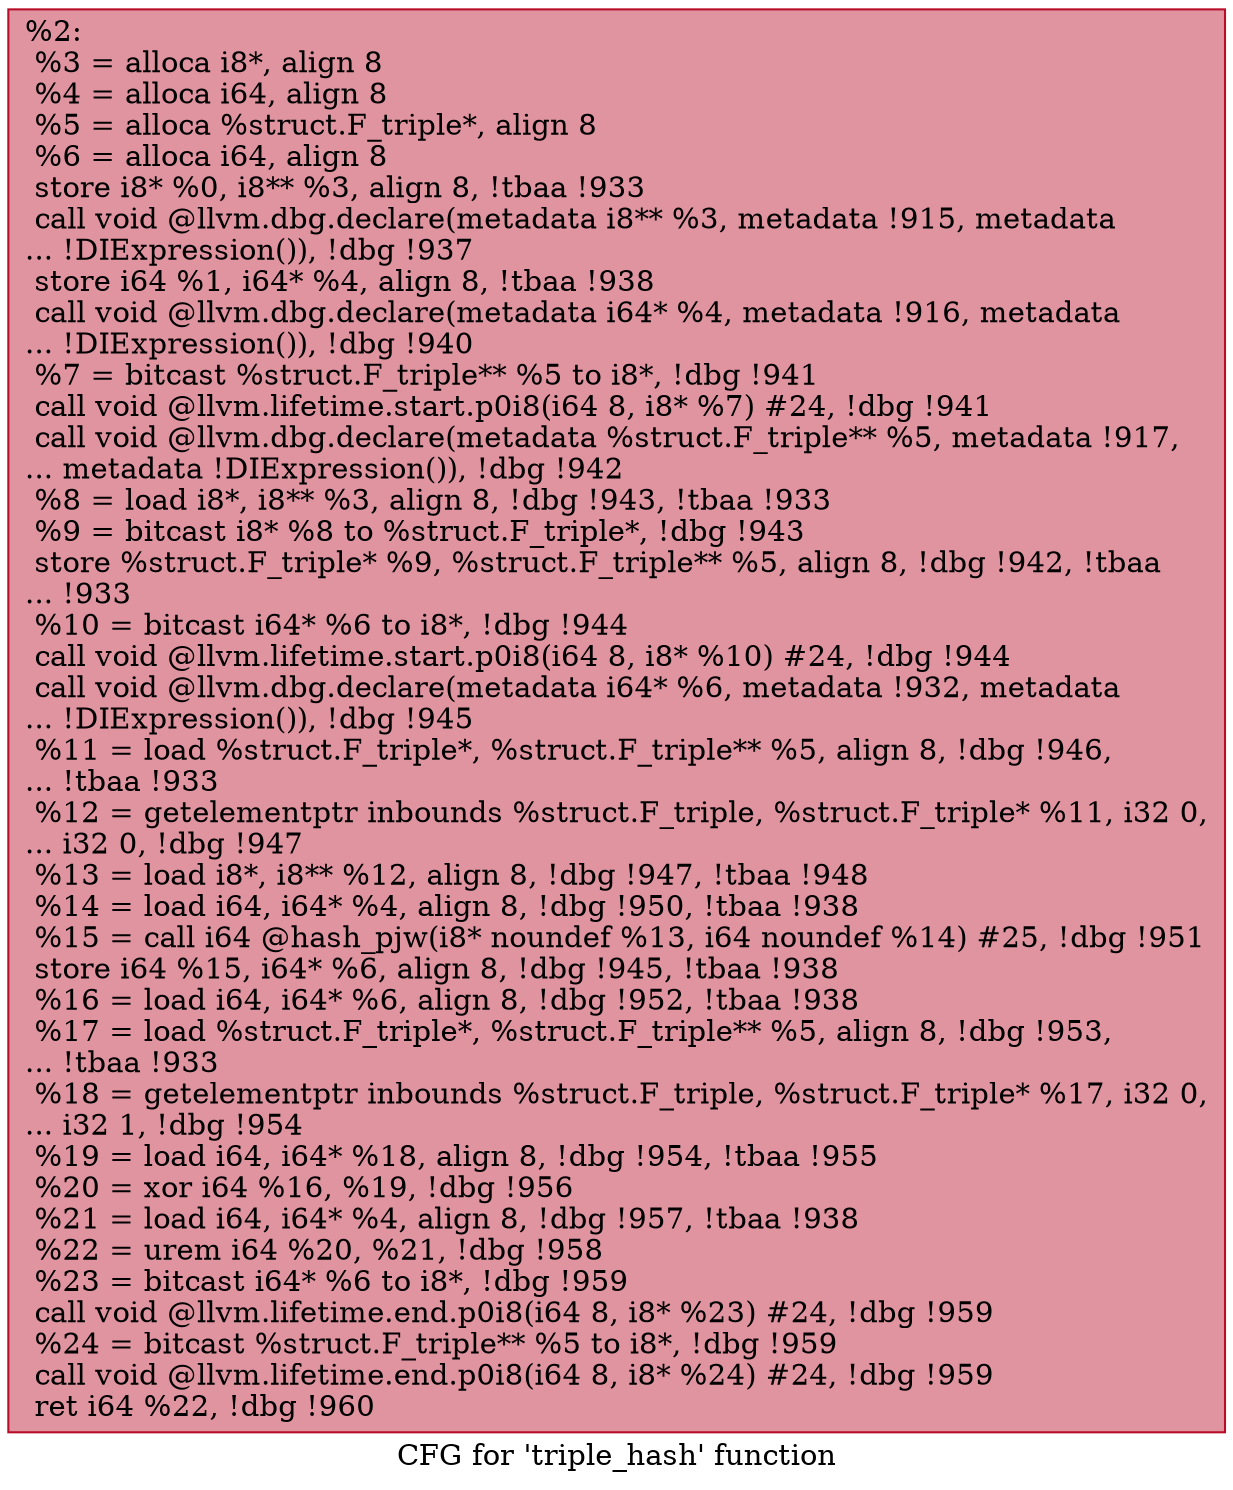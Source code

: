 digraph "CFG for 'triple_hash' function" {
	label="CFG for 'triple_hash' function";

	Node0xd1bb90 [shape=record,color="#b70d28ff", style=filled, fillcolor="#b70d2870",label="{%2:\l  %3 = alloca i8*, align 8\l  %4 = alloca i64, align 8\l  %5 = alloca %struct.F_triple*, align 8\l  %6 = alloca i64, align 8\l  store i8* %0, i8** %3, align 8, !tbaa !933\l  call void @llvm.dbg.declare(metadata i8** %3, metadata !915, metadata\l... !DIExpression()), !dbg !937\l  store i64 %1, i64* %4, align 8, !tbaa !938\l  call void @llvm.dbg.declare(metadata i64* %4, metadata !916, metadata\l... !DIExpression()), !dbg !940\l  %7 = bitcast %struct.F_triple** %5 to i8*, !dbg !941\l  call void @llvm.lifetime.start.p0i8(i64 8, i8* %7) #24, !dbg !941\l  call void @llvm.dbg.declare(metadata %struct.F_triple** %5, metadata !917,\l... metadata !DIExpression()), !dbg !942\l  %8 = load i8*, i8** %3, align 8, !dbg !943, !tbaa !933\l  %9 = bitcast i8* %8 to %struct.F_triple*, !dbg !943\l  store %struct.F_triple* %9, %struct.F_triple** %5, align 8, !dbg !942, !tbaa\l... !933\l  %10 = bitcast i64* %6 to i8*, !dbg !944\l  call void @llvm.lifetime.start.p0i8(i64 8, i8* %10) #24, !dbg !944\l  call void @llvm.dbg.declare(metadata i64* %6, metadata !932, metadata\l... !DIExpression()), !dbg !945\l  %11 = load %struct.F_triple*, %struct.F_triple** %5, align 8, !dbg !946,\l... !tbaa !933\l  %12 = getelementptr inbounds %struct.F_triple, %struct.F_triple* %11, i32 0,\l... i32 0, !dbg !947\l  %13 = load i8*, i8** %12, align 8, !dbg !947, !tbaa !948\l  %14 = load i64, i64* %4, align 8, !dbg !950, !tbaa !938\l  %15 = call i64 @hash_pjw(i8* noundef %13, i64 noundef %14) #25, !dbg !951\l  store i64 %15, i64* %6, align 8, !dbg !945, !tbaa !938\l  %16 = load i64, i64* %6, align 8, !dbg !952, !tbaa !938\l  %17 = load %struct.F_triple*, %struct.F_triple** %5, align 8, !dbg !953,\l... !tbaa !933\l  %18 = getelementptr inbounds %struct.F_triple, %struct.F_triple* %17, i32 0,\l... i32 1, !dbg !954\l  %19 = load i64, i64* %18, align 8, !dbg !954, !tbaa !955\l  %20 = xor i64 %16, %19, !dbg !956\l  %21 = load i64, i64* %4, align 8, !dbg !957, !tbaa !938\l  %22 = urem i64 %20, %21, !dbg !958\l  %23 = bitcast i64* %6 to i8*, !dbg !959\l  call void @llvm.lifetime.end.p0i8(i64 8, i8* %23) #24, !dbg !959\l  %24 = bitcast %struct.F_triple** %5 to i8*, !dbg !959\l  call void @llvm.lifetime.end.p0i8(i64 8, i8* %24) #24, !dbg !959\l  ret i64 %22, !dbg !960\l}"];
}
